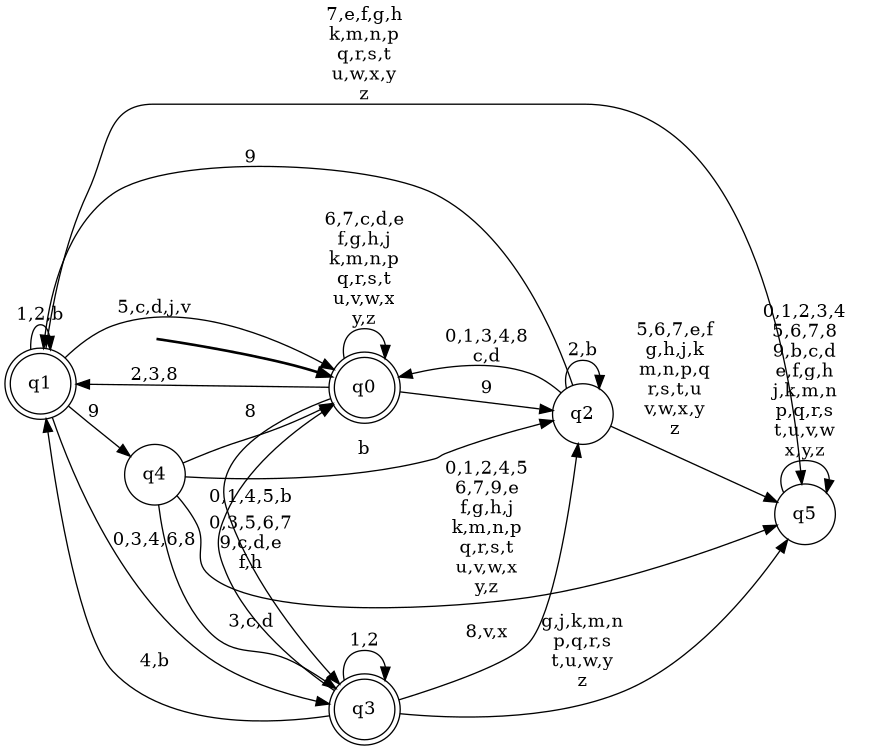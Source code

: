 digraph BlueStar {
__start0 [style = invis, shape = none, label = "", width = 0, height = 0];

rankdir=LR;
size="8,5";

s0 [style="rounded,filled", color="black", fillcolor="white" shape="doublecircle", label="q0"];
s1 [style="rounded,filled", color="black", fillcolor="white" shape="doublecircle", label="q1"];
s2 [style="filled", color="black", fillcolor="white" shape="circle", label="q2"];
s3 [style="rounded,filled", color="black", fillcolor="white" shape="doublecircle", label="q3"];
s4 [style="filled", color="black", fillcolor="white" shape="circle", label="q4"];
s5 [style="filled", color="black", fillcolor="white" shape="circle", label="q5"];
subgraph cluster_main { 
	graph [pad=".75", ranksep="0.15", nodesep="0.15"];
	 style=invis; 
	__start0 -> s0 [penwidth=2];
}
s0 -> s0 [label="6,7,c,d,e\nf,g,h,j\nk,m,n,p\nq,r,s,t\nu,v,w,x\ny,z"];
s0 -> s1 [label="2,3,8"];
s0 -> s2 [label="9"];
s0 -> s3 [label="0,1,4,5,b"];
s1 -> s0 [label="5,c,d,j,v"];
s1 -> s1 [label="1,2,b"];
s1 -> s3 [label="0,3,4,6,8"];
s1 -> s4 [label="9"];
s1 -> s5 [label="7,e,f,g,h\nk,m,n,p\nq,r,s,t\nu,w,x,y\nz"];
s2 -> s0 [label="0,1,3,4,8\nc,d"];
s2 -> s1 [label="9"];
s2 -> s2 [label="2,b"];
s2 -> s5 [label="5,6,7,e,f\ng,h,j,k\nm,n,p,q\nr,s,t,u\nv,w,x,y\nz"];
s3 -> s0 [label="0,3,5,6,7\n9,c,d,e\nf,h"];
s3 -> s1 [label="4,b"];
s3 -> s2 [label="8,v,x"];
s3 -> s3 [label="1,2"];
s3 -> s5 [label="g,j,k,m,n\np,q,r,s\nt,u,w,y\nz"];
s4 -> s0 [label="8"];
s4 -> s2 [label="b"];
s4 -> s3 [label="3,c,d"];
s4 -> s5 [label="0,1,2,4,5\n6,7,9,e\nf,g,h,j\nk,m,n,p\nq,r,s,t\nu,v,w,x\ny,z"];
s5 -> s5 [label="0,1,2,3,4\n5,6,7,8\n9,b,c,d\ne,f,g,h\nj,k,m,n\np,q,r,s\nt,u,v,w\nx,y,z"];

}